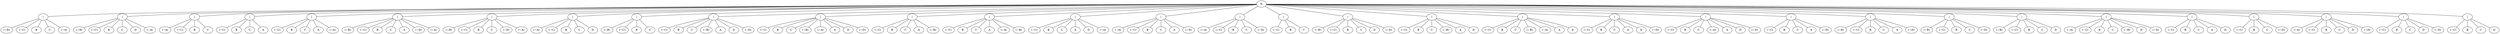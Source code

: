 graph cnf {
node1 [label = "&"]
node2 [label = "|"]
node1 -- node2
node3 [label = "(~B)"]
node2 -- node3
node4 [label = "(~C)"]
node2 -- node4
node5 [label = "B"]
node2 -- node5
node6 [label = "C"]
node2 -- node6
node7 [label = "(~A)"]
node2 -- node7
node8 [label = "|"]
node1 -- node8
node9 [label = "(~B)"]
node8 -- node9
node10 [label = "(~C)"]
node8 -- node10
node11 [label = "B"]
node8 -- node11
node12 [label = "C"]
node8 -- node12
node13 [label = "D"]
node8 -- node13
node14 [label = "(~A)"]
node8 -- node14
node15 [label = "|"]
node1 -- node15
node16 [label = "(~A)"]
node15 -- node16
node17 [label = "(~C)"]
node15 -- node17
node18 [label = "B"]
node15 -- node18
node19 [label = "C"]
node15 -- node19
node20 [label = "|"]
node1 -- node20
node21 [label = "(~C)"]
node20 -- node21
node22 [label = "B"]
node20 -- node22
node23 [label = "C"]
node20 -- node23
node24 [label = "A"]
node20 -- node24
node25 [label = "|"]
node1 -- node25
node26 [label = "(~C)"]
node25 -- node26
node27 [label = "B"]
node25 -- node27
node28 [label = "C"]
node25 -- node28
node29 [label = "A"]
node25 -- node29
node30 [label = "(~A)"]
node25 -- node30
node31 [label = "|"]
node1 -- node31
node32 [label = "(~B)"]
node31 -- node32
node33 [label = "(~C)"]
node31 -- node33
node34 [label = "B"]
node31 -- node34
node35 [label = "C"]
node31 -- node35
node36 [label = "A"]
node31 -- node36
node37 [label = "(~D)"]
node31 -- node37
node38 [label = "(~A)"]
node31 -- node38
node39 [label = "|"]
node1 -- node39
node40 [label = "(~B)"]
node39 -- node40
node41 [label = "(~C)"]
node39 -- node41
node42 [label = "B"]
node39 -- node42
node43 [label = "C"]
node39 -- node43
node44 [label = "(~D)"]
node39 -- node44
node45 [label = "(~A)"]
node39 -- node45
node46 [label = "|"]
node1 -- node46
node47 [label = "(~A)"]
node46 -- node47
node48 [label = "(~C)"]
node46 -- node48
node49 [label = "B"]
node46 -- node49
node50 [label = "C"]
node46 -- node50
node51 [label = "D"]
node46 -- node51
node52 [label = "|"]
node1 -- node52
node53 [label = "(~B)"]
node52 -- node53
node54 [label = "(~C)"]
node52 -- node54
node55 [label = "B"]
node52 -- node55
node56 [label = "C"]
node52 -- node56
node57 [label = "|"]
node1 -- node57
node58 [label = "(~C)"]
node57 -- node58
node59 [label = "B"]
node57 -- node59
node60 [label = "C"]
node57 -- node60
node61 [label = "(~B)"]
node57 -- node61
node62 [label = "A"]
node57 -- node62
node63 [label = "D"]
node57 -- node63
node64 [label = "(~D)"]
node57 -- node64
node65 [label = "|"]
node1 -- node65
node66 [label = "(~C)"]
node65 -- node66
node67 [label = "B"]
node65 -- node67
node68 [label = "C"]
node65 -- node68
node69 [label = "(~B)"]
node65 -- node69
node70 [label = "(~A)"]
node65 -- node70
node71 [label = "A"]
node65 -- node71
node72 [label = "D"]
node65 -- node72
node73 [label = "(~D)"]
node65 -- node73
node74 [label = "|"]
node1 -- node74
node75 [label = "(~C)"]
node74 -- node75
node76 [label = "B"]
node74 -- node76
node77 [label = "C"]
node74 -- node77
node78 [label = "A"]
node74 -- node78
node79 [label = "(~B)"]
node74 -- node79
node80 [label = "|"]
node1 -- node80
node81 [label = "(~C)"]
node80 -- node81
node82 [label = "B"]
node80 -- node82
node83 [label = "C"]
node80 -- node83
node84 [label = "A"]
node80 -- node84
node85 [label = "(~A)"]
node80 -- node85
node86 [label = "(~B)"]
node80 -- node86
node87 [label = "|"]
node1 -- node87
node88 [label = "(~C)"]
node87 -- node88
node89 [label = "B"]
node87 -- node89
node90 [label = "C"]
node87 -- node90
node91 [label = "A"]
node87 -- node91
node92 [label = "D"]
node87 -- node92
node93 [label = "(~A)"]
node87 -- node93
node94 [label = "|"]
node1 -- node94
node95 [label = "(~A)"]
node94 -- node95
node96 [label = "(~C)"]
node94 -- node96
node97 [label = "B"]
node94 -- node97
node98 [label = "C"]
node94 -- node98
node99 [label = "A"]
node94 -- node99
node100 [label = "(~D)"]
node94 -- node100
node101 [label = "|"]
node1 -- node101
node102 [label = "(~A)"]
node101 -- node102
node103 [label = "(~C)"]
node101 -- node103
node104 [label = "B"]
node101 -- node104
node105 [label = "C"]
node101 -- node105
node106 [label = "(~D)"]
node101 -- node106
node107 [label = "|"]
node1 -- node107
node108 [label = "(~C)"]
node107 -- node108
node109 [label = "B"]
node107 -- node109
node110 [label = "C"]
node107 -- node110
node111 [label = "|"]
node1 -- node111
node112 [label = "(~B)"]
node111 -- node112
node113 [label = "(~C)"]
node111 -- node113
node114 [label = "B"]
node111 -- node114
node115 [label = "C"]
node111 -- node115
node116 [label = "D"]
node111 -- node116
node117 [label = "(~D)"]
node111 -- node117
node118 [label = "|"]
node1 -- node118
node119 [label = "(~C)"]
node118 -- node119
node120 [label = "B"]
node118 -- node120
node121 [label = "C"]
node118 -- node121
node122 [label = "(~B)"]
node118 -- node122
node123 [label = "A"]
node118 -- node123
node124 [label = "D"]
node118 -- node124
node125 [label = "|"]
node1 -- node125
node126 [label = "(~C)"]
node125 -- node126
node127 [label = "B"]
node125 -- node127
node128 [label = "C"]
node125 -- node128
node129 [label = "(~B)"]
node125 -- node129
node130 [label = "(~A)"]
node125 -- node130
node131 [label = "A"]
node125 -- node131
node132 [label = "D"]
node125 -- node132
node133 [label = "|"]
node1 -- node133
node134 [label = "(~C)"]
node133 -- node134
node135 [label = "B"]
node133 -- node135
node136 [label = "C"]
node133 -- node136
node137 [label = "A"]
node133 -- node137
node138 [label = "D"]
node133 -- node138
node139 [label = "(~D)"]
node133 -- node139
node140 [label = "|"]
node1 -- node140
node141 [label = "(~C)"]
node140 -- node141
node142 [label = "B"]
node140 -- node142
node143 [label = "C"]
node140 -- node143
node144 [label = "(~A)"]
node140 -- node144
node145 [label = "A"]
node140 -- node145
node146 [label = "D"]
node140 -- node146
node147 [label = "(~D)"]
node140 -- node147
node148 [label = "|"]
node1 -- node148
node149 [label = "(~C)"]
node148 -- node149
node150 [label = "B"]
node148 -- node150
node151 [label = "C"]
node148 -- node151
node152 [label = "A"]
node148 -- node152
node153 [label = "(~D)"]
node148 -- node153
node154 [label = "|"]
node1 -- node154
node155 [label = "(~B)"]
node154 -- node155
node156 [label = "(~C)"]
node154 -- node156
node157 [label = "B"]
node154 -- node157
node158 [label = "C"]
node154 -- node158
node159 [label = "A"]
node154 -- node159
node160 [label = "(~D)"]
node154 -- node160
node161 [label = "|"]
node1 -- node161
node162 [label = "(~B)"]
node161 -- node162
node163 [label = "(~C)"]
node161 -- node163
node164 [label = "B"]
node161 -- node164
node165 [label = "C"]
node161 -- node165
node166 [label = "(~D)"]
node161 -- node166
node167 [label = "|"]
node1 -- node167
node168 [label = "(~B)"]
node167 -- node168
node169 [label = "(~C)"]
node167 -- node169
node170 [label = "B"]
node167 -- node170
node171 [label = "C"]
node167 -- node171
node172 [label = "D"]
node167 -- node172
node173 [label = "|"]
node1 -- node173
node174 [label = "(~A)"]
node173 -- node174
node175 [label = "(~C)"]
node173 -- node175
node176 [label = "B"]
node173 -- node176
node177 [label = "C"]
node173 -- node177
node178 [label = "(~B)"]
node173 -- node178
node179 [label = "D"]
node173 -- node179
node180 [label = "(~D)"]
node173 -- node180
node181 [label = "|"]
node1 -- node181
node182 [label = "(~C)"]
node181 -- node182
node183 [label = "B"]
node181 -- node183
node184 [label = "C"]
node181 -- node184
node185 [label = "A"]
node181 -- node185
node186 [label = "D"]
node181 -- node186
node187 [label = "|"]
node1 -- node187
node188 [label = "(~C)"]
node187 -- node188
node189 [label = "B"]
node187 -- node189
node190 [label = "C"]
node187 -- node190
node191 [label = "(~D)"]
node187 -- node191
node192 [label = "|"]
node1 -- node192
node193 [label = "(~A)"]
node192 -- node193
node194 [label = "(~C)"]
node192 -- node194
node195 [label = "B"]
node192 -- node195
node196 [label = "C"]
node192 -- node196
node197 [label = "D"]
node192 -- node197
node198 [label = "(~D)"]
node192 -- node198
node199 [label = "|"]
node1 -- node199
node200 [label = "(~C)"]
node199 -- node200
node201 [label = "B"]
node199 -- node201
node202 [label = "C"]
node199 -- node202
node203 [label = "D"]
node199 -- node203
node204 [label = "(~D)"]
node199 -- node204
node205 [label = "|"]
node1 -- node205
node206 [label = "(~C)"]
node205 -- node206
node207 [label = "B"]
node205 -- node207
node208 [label = "C"]
node205 -- node208
node209 [label = "D"]
node205 -- node209
}